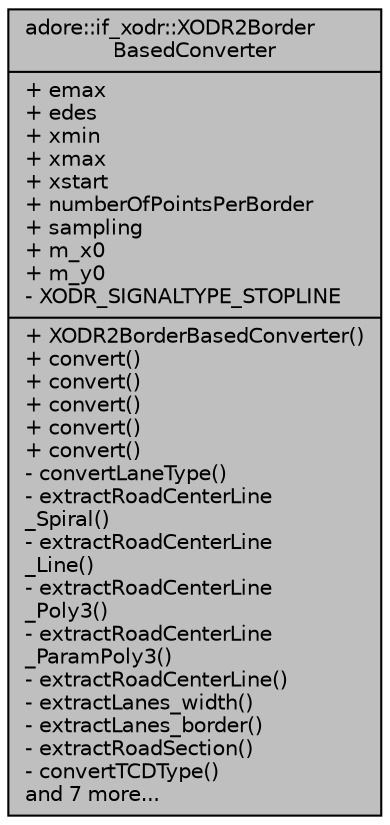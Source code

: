 digraph "adore::if_xodr::XODR2BorderBasedConverter"
{
 // LATEX_PDF_SIZE
  edge [fontname="Helvetica",fontsize="10",labelfontname="Helvetica",labelfontsize="10"];
  node [fontname="Helvetica",fontsize="10",shape=record];
  Node1 [label="{adore::if_xodr::XODR2Border\lBasedConverter\n|+ emax\l+ edes\l+ xmin\l+ xmax\l+ xstart\l+ numberOfPointsPerBorder\l+ sampling\l+ m_x0\l+ m_y0\l- XODR_SIGNALTYPE_STOPLINE\l|+ XODR2BorderBasedConverter()\l+ convert()\l+ convert()\l+ convert()\l+ convert()\l+ convert()\l- convertLaneType()\l- extractRoadCenterLine\l_Spiral()\l- extractRoadCenterLine\l_Line()\l- extractRoadCenterLine\l_Poly3()\l- extractRoadCenterLine\l_ParamPoly3()\l- extractRoadCenterLine()\l- extractLanes_width()\l- extractLanes_border()\l- extractRoadSection()\l- convertTCDType()\land 7 more...\l}",height=0.2,width=0.4,color="black", fillcolor="grey75", style="filled", fontcolor="black",tooltip="OpenDRIVE converter from file to object sets."];
}

